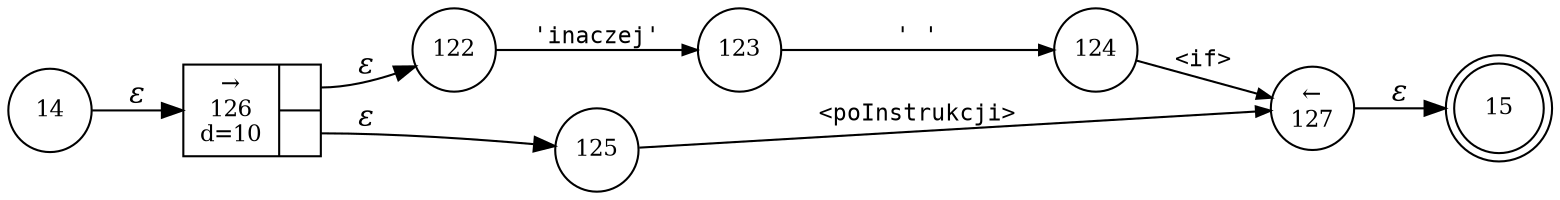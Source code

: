 digraph ATN {
rankdir=LR;
s15[fontsize=11, label="15", shape=doublecircle, fixedsize=true, width=.6];
s122[fontsize=11,label="122", shape=circle, fixedsize=true, width=.55, peripheries=1];
s123[fontsize=11,label="123", shape=circle, fixedsize=true, width=.55, peripheries=1];
s124[fontsize=11,label="124", shape=circle, fixedsize=true, width=.55, peripheries=1];
s125[fontsize=11,label="125", shape=circle, fixedsize=true, width=.55, peripheries=1];
s14[fontsize=11,label="14", shape=circle, fixedsize=true, width=.55, peripheries=1];
s126[fontsize=11,label="{&rarr;\n126\nd=10|{<p0>|<p1>}}", shape=record, fixedsize=false, peripheries=1];
s127[fontsize=11,label="&larr;\n127", shape=circle, fixedsize=true, width=.55, peripheries=1];
s14 -> s126 [fontname="Times-Italic", label="&epsilon;"];
s126:p0 -> s122 [fontname="Times-Italic", label="&epsilon;"];
s126:p1 -> s125 [fontname="Times-Italic", label="&epsilon;"];
s122 -> s123 [fontsize=11, fontname="Courier", arrowsize=.7, label = "'inaczej'", arrowhead = normal];
s125 -> s127 [fontsize=11, fontname="Courier", arrowsize=.7, label = "<poInstrukcji>", arrowhead = normal];
s123 -> s124 [fontsize=11, fontname="Courier", arrowsize=.7, label = "' '", arrowhead = normal];
s127 -> s15 [fontname="Times-Italic", label="&epsilon;"];
s124 -> s127 [fontsize=11, fontname="Courier", arrowsize=.7, label = "<if>", arrowhead = normal];
}